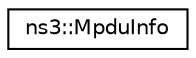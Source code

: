 digraph "Graphical Class Hierarchy"
{
 // LATEX_PDF_SIZE
  edge [fontname="Helvetica",fontsize="10",labelfontname="Helvetica",labelfontsize="10"];
  node [fontname="Helvetica",fontsize="10",shape=record];
  rankdir="LR";
  Node0 [label="ns3::MpduInfo",height=0.2,width=0.4,color="black", fillcolor="white", style="filled",URL="$structns3_1_1_mpdu_info.html",tooltip="MpduInfo structure."];
}
